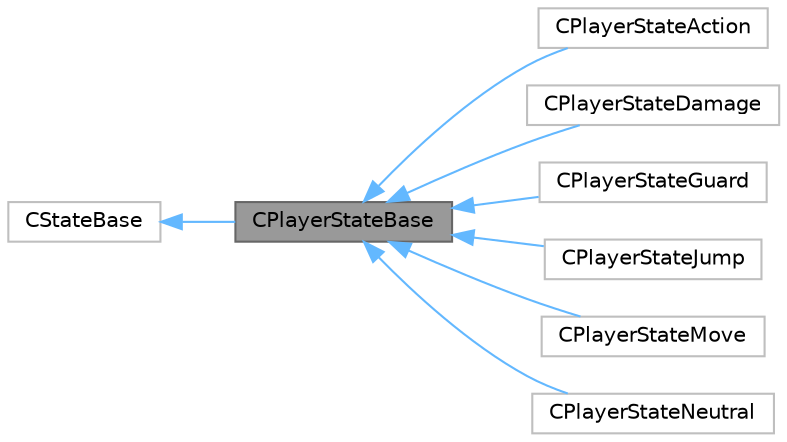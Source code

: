 digraph "CPlayerStateBase"
{
 // LATEX_PDF_SIZE
  bgcolor="transparent";
  edge [fontname=Helvetica,fontsize=10,labelfontname=Helvetica,labelfontsize=10];
  node [fontname=Helvetica,fontsize=10,shape=box,height=0.2,width=0.4];
  rankdir="LR";
  Node1 [id="Node000001",label="CPlayerStateBase",height=0.2,width=0.4,color="gray40", fillcolor="grey60", style="filled", fontcolor="black",tooltip=" "];
  Node2 -> Node1 [id="edge1_Node000001_Node000002",dir="back",color="steelblue1",style="solid",tooltip=" "];
  Node2 [id="Node000002",label="CStateBase",height=0.2,width=0.4,color="grey75", fillcolor="white", style="filled",URL="$class_c_state_base.html",tooltip=" "];
  Node1 -> Node3 [id="edge2_Node000001_Node000003",dir="back",color="steelblue1",style="solid",tooltip=" "];
  Node3 [id="Node000003",label="CPlayerStateAction",height=0.2,width=0.4,color="grey75", fillcolor="white", style="filled",URL="$class_c_player_state_action.html",tooltip=" "];
  Node1 -> Node4 [id="edge3_Node000001_Node000004",dir="back",color="steelblue1",style="solid",tooltip=" "];
  Node4 [id="Node000004",label="CPlayerStateDamage",height=0.2,width=0.4,color="grey75", fillcolor="white", style="filled",URL="$class_c_player_state_damage.html",tooltip=" "];
  Node1 -> Node5 [id="edge4_Node000001_Node000005",dir="back",color="steelblue1",style="solid",tooltip=" "];
  Node5 [id="Node000005",label="CPlayerStateGuard",height=0.2,width=0.4,color="grey75", fillcolor="white", style="filled",URL="$class_c_player_state_guard.html",tooltip=" "];
  Node1 -> Node6 [id="edge5_Node000001_Node000006",dir="back",color="steelblue1",style="solid",tooltip=" "];
  Node6 [id="Node000006",label="CPlayerStateJump",height=0.2,width=0.4,color="grey75", fillcolor="white", style="filled",URL="$class_c_player_state_jump.html",tooltip=" "];
  Node1 -> Node7 [id="edge6_Node000001_Node000007",dir="back",color="steelblue1",style="solid",tooltip=" "];
  Node7 [id="Node000007",label="CPlayerStateMove",height=0.2,width=0.4,color="grey75", fillcolor="white", style="filled",URL="$class_c_player_state_move.html",tooltip=" "];
  Node1 -> Node8 [id="edge7_Node000001_Node000008",dir="back",color="steelblue1",style="solid",tooltip=" "];
  Node8 [id="Node000008",label="CPlayerStateNeutral",height=0.2,width=0.4,color="grey75", fillcolor="white", style="filled",URL="$class_c_player_state_neutral.html",tooltip=" "];
}
